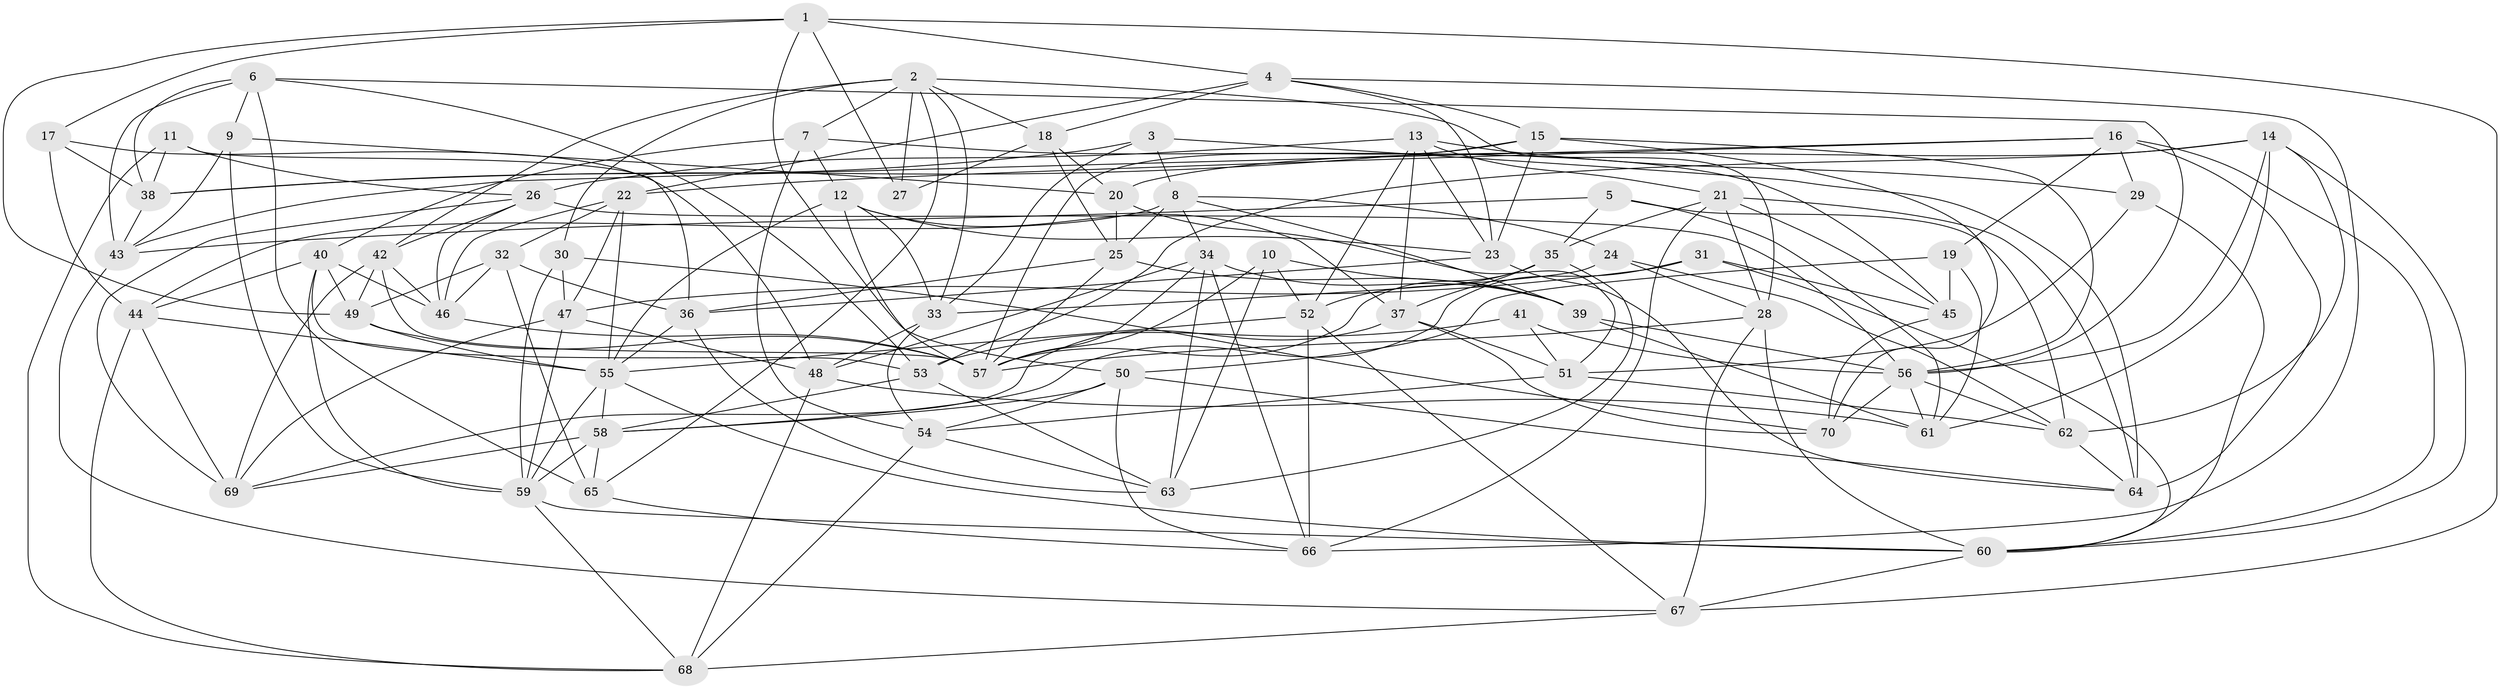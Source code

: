 // original degree distribution, {4: 1.0}
// Generated by graph-tools (version 1.1) at 2025/26/03/09/25 03:26:54]
// undirected, 70 vertices, 201 edges
graph export_dot {
graph [start="1"]
  node [color=gray90,style=filled];
  1;
  2;
  3;
  4;
  5;
  6;
  7;
  8;
  9;
  10;
  11;
  12;
  13;
  14;
  15;
  16;
  17;
  18;
  19;
  20;
  21;
  22;
  23;
  24;
  25;
  26;
  27;
  28;
  29;
  30;
  31;
  32;
  33;
  34;
  35;
  36;
  37;
  38;
  39;
  40;
  41;
  42;
  43;
  44;
  45;
  46;
  47;
  48;
  49;
  50;
  51;
  52;
  53;
  54;
  55;
  56;
  57;
  58;
  59;
  60;
  61;
  62;
  63;
  64;
  65;
  66;
  67;
  68;
  69;
  70;
  1 -- 4 [weight=1.0];
  1 -- 17 [weight=1.0];
  1 -- 27 [weight=1.0];
  1 -- 49 [weight=1.0];
  1 -- 50 [weight=1.0];
  1 -- 67 [weight=1.0];
  2 -- 7 [weight=2.0];
  2 -- 18 [weight=1.0];
  2 -- 27 [weight=2.0];
  2 -- 28 [weight=1.0];
  2 -- 30 [weight=1.0];
  2 -- 33 [weight=1.0];
  2 -- 42 [weight=1.0];
  2 -- 65 [weight=1.0];
  3 -- 8 [weight=1.0];
  3 -- 33 [weight=1.0];
  3 -- 38 [weight=1.0];
  3 -- 64 [weight=1.0];
  4 -- 15 [weight=1.0];
  4 -- 18 [weight=1.0];
  4 -- 22 [weight=1.0];
  4 -- 23 [weight=1.0];
  4 -- 66 [weight=1.0];
  5 -- 35 [weight=1.0];
  5 -- 43 [weight=1.0];
  5 -- 61 [weight=1.0];
  5 -- 62 [weight=1.0];
  6 -- 9 [weight=1.0];
  6 -- 38 [weight=1.0];
  6 -- 43 [weight=1.0];
  6 -- 53 [weight=1.0];
  6 -- 56 [weight=1.0];
  6 -- 65 [weight=1.0];
  7 -- 12 [weight=1.0];
  7 -- 40 [weight=1.0];
  7 -- 45 [weight=1.0];
  7 -- 54 [weight=1.0];
  8 -- 24 [weight=1.0];
  8 -- 25 [weight=1.0];
  8 -- 34 [weight=1.0];
  8 -- 39 [weight=1.0];
  8 -- 44 [weight=1.0];
  9 -- 20 [weight=1.0];
  9 -- 43 [weight=1.0];
  9 -- 59 [weight=1.0];
  10 -- 39 [weight=1.0];
  10 -- 52 [weight=1.0];
  10 -- 57 [weight=1.0];
  10 -- 63 [weight=1.0];
  11 -- 26 [weight=1.0];
  11 -- 36 [weight=1.0];
  11 -- 38 [weight=1.0];
  11 -- 68 [weight=1.0];
  12 -- 23 [weight=1.0];
  12 -- 33 [weight=1.0];
  12 -- 37 [weight=1.0];
  12 -- 55 [weight=1.0];
  12 -- 57 [weight=1.0];
  13 -- 21 [weight=1.0];
  13 -- 23 [weight=1.0];
  13 -- 26 [weight=1.0];
  13 -- 29 [weight=1.0];
  13 -- 37 [weight=1.0];
  13 -- 52 [weight=1.0];
  14 -- 20 [weight=1.0];
  14 -- 53 [weight=1.0];
  14 -- 56 [weight=1.0];
  14 -- 60 [weight=1.0];
  14 -- 61 [weight=1.0];
  14 -- 62 [weight=1.0];
  15 -- 23 [weight=1.0];
  15 -- 38 [weight=1.0];
  15 -- 56 [weight=1.0];
  15 -- 57 [weight=1.0];
  15 -- 70 [weight=1.0];
  16 -- 19 [weight=1.0];
  16 -- 22 [weight=1.0];
  16 -- 29 [weight=1.0];
  16 -- 43 [weight=1.0];
  16 -- 60 [weight=1.0];
  16 -- 64 [weight=1.0];
  17 -- 38 [weight=1.0];
  17 -- 44 [weight=1.0];
  17 -- 48 [weight=1.0];
  18 -- 20 [weight=2.0];
  18 -- 25 [weight=1.0];
  18 -- 27 [weight=1.0];
  19 -- 45 [weight=1.0];
  19 -- 50 [weight=1.0];
  19 -- 61 [weight=1.0];
  20 -- 25 [weight=1.0];
  20 -- 51 [weight=1.0];
  21 -- 28 [weight=1.0];
  21 -- 35 [weight=1.0];
  21 -- 45 [weight=1.0];
  21 -- 64 [weight=1.0];
  21 -- 66 [weight=1.0];
  22 -- 32 [weight=1.0];
  22 -- 46 [weight=1.0];
  22 -- 47 [weight=1.0];
  22 -- 55 [weight=1.0];
  23 -- 36 [weight=1.0];
  23 -- 64 [weight=1.0];
  24 -- 28 [weight=1.0];
  24 -- 33 [weight=1.0];
  24 -- 62 [weight=1.0];
  25 -- 36 [weight=1.0];
  25 -- 39 [weight=1.0];
  25 -- 57 [weight=1.0];
  26 -- 42 [weight=1.0];
  26 -- 46 [weight=1.0];
  26 -- 56 [weight=1.0];
  26 -- 69 [weight=1.0];
  28 -- 57 [weight=1.0];
  28 -- 60 [weight=1.0];
  28 -- 67 [weight=1.0];
  29 -- 51 [weight=1.0];
  29 -- 60 [weight=1.0];
  30 -- 47 [weight=1.0];
  30 -- 59 [weight=1.0];
  30 -- 70 [weight=1.0];
  31 -- 45 [weight=1.0];
  31 -- 47 [weight=1.0];
  31 -- 58 [weight=1.0];
  31 -- 60 [weight=1.0];
  32 -- 36 [weight=1.0];
  32 -- 46 [weight=1.0];
  32 -- 49 [weight=1.0];
  32 -- 65 [weight=2.0];
  33 -- 48 [weight=1.0];
  33 -- 54 [weight=1.0];
  34 -- 39 [weight=1.0];
  34 -- 48 [weight=1.0];
  34 -- 57 [weight=1.0];
  34 -- 63 [weight=1.0];
  34 -- 66 [weight=1.0];
  35 -- 37 [weight=1.0];
  35 -- 52 [weight=1.0];
  35 -- 57 [weight=1.0];
  35 -- 63 [weight=1.0];
  36 -- 55 [weight=1.0];
  36 -- 63 [weight=1.0];
  37 -- 51 [weight=1.0];
  37 -- 69 [weight=1.0];
  37 -- 70 [weight=1.0];
  38 -- 43 [weight=1.0];
  39 -- 56 [weight=1.0];
  39 -- 61 [weight=1.0];
  40 -- 44 [weight=1.0];
  40 -- 46 [weight=1.0];
  40 -- 49 [weight=1.0];
  40 -- 53 [weight=1.0];
  40 -- 59 [weight=1.0];
  41 -- 51 [weight=1.0];
  41 -- 53 [weight=1.0];
  41 -- 56 [weight=2.0];
  42 -- 46 [weight=1.0];
  42 -- 49 [weight=1.0];
  42 -- 57 [weight=1.0];
  42 -- 69 [weight=1.0];
  43 -- 67 [weight=1.0];
  44 -- 55 [weight=1.0];
  44 -- 68 [weight=1.0];
  44 -- 69 [weight=1.0];
  45 -- 70 [weight=2.0];
  46 -- 57 [weight=1.0];
  47 -- 48 [weight=1.0];
  47 -- 59 [weight=1.0];
  47 -- 69 [weight=1.0];
  48 -- 61 [weight=1.0];
  48 -- 68 [weight=1.0];
  49 -- 55 [weight=1.0];
  49 -- 57 [weight=1.0];
  50 -- 54 [weight=1.0];
  50 -- 58 [weight=1.0];
  50 -- 64 [weight=1.0];
  50 -- 66 [weight=1.0];
  51 -- 54 [weight=1.0];
  51 -- 62 [weight=1.0];
  52 -- 55 [weight=1.0];
  52 -- 66 [weight=1.0];
  52 -- 67 [weight=1.0];
  53 -- 58 [weight=1.0];
  53 -- 63 [weight=1.0];
  54 -- 63 [weight=1.0];
  54 -- 68 [weight=1.0];
  55 -- 58 [weight=1.0];
  55 -- 59 [weight=2.0];
  55 -- 60 [weight=1.0];
  56 -- 61 [weight=1.0];
  56 -- 62 [weight=1.0];
  56 -- 70 [weight=1.0];
  58 -- 59 [weight=2.0];
  58 -- 65 [weight=1.0];
  58 -- 69 [weight=1.0];
  59 -- 60 [weight=1.0];
  59 -- 68 [weight=1.0];
  60 -- 67 [weight=1.0];
  62 -- 64 [weight=1.0];
  65 -- 66 [weight=1.0];
  67 -- 68 [weight=1.0];
}
